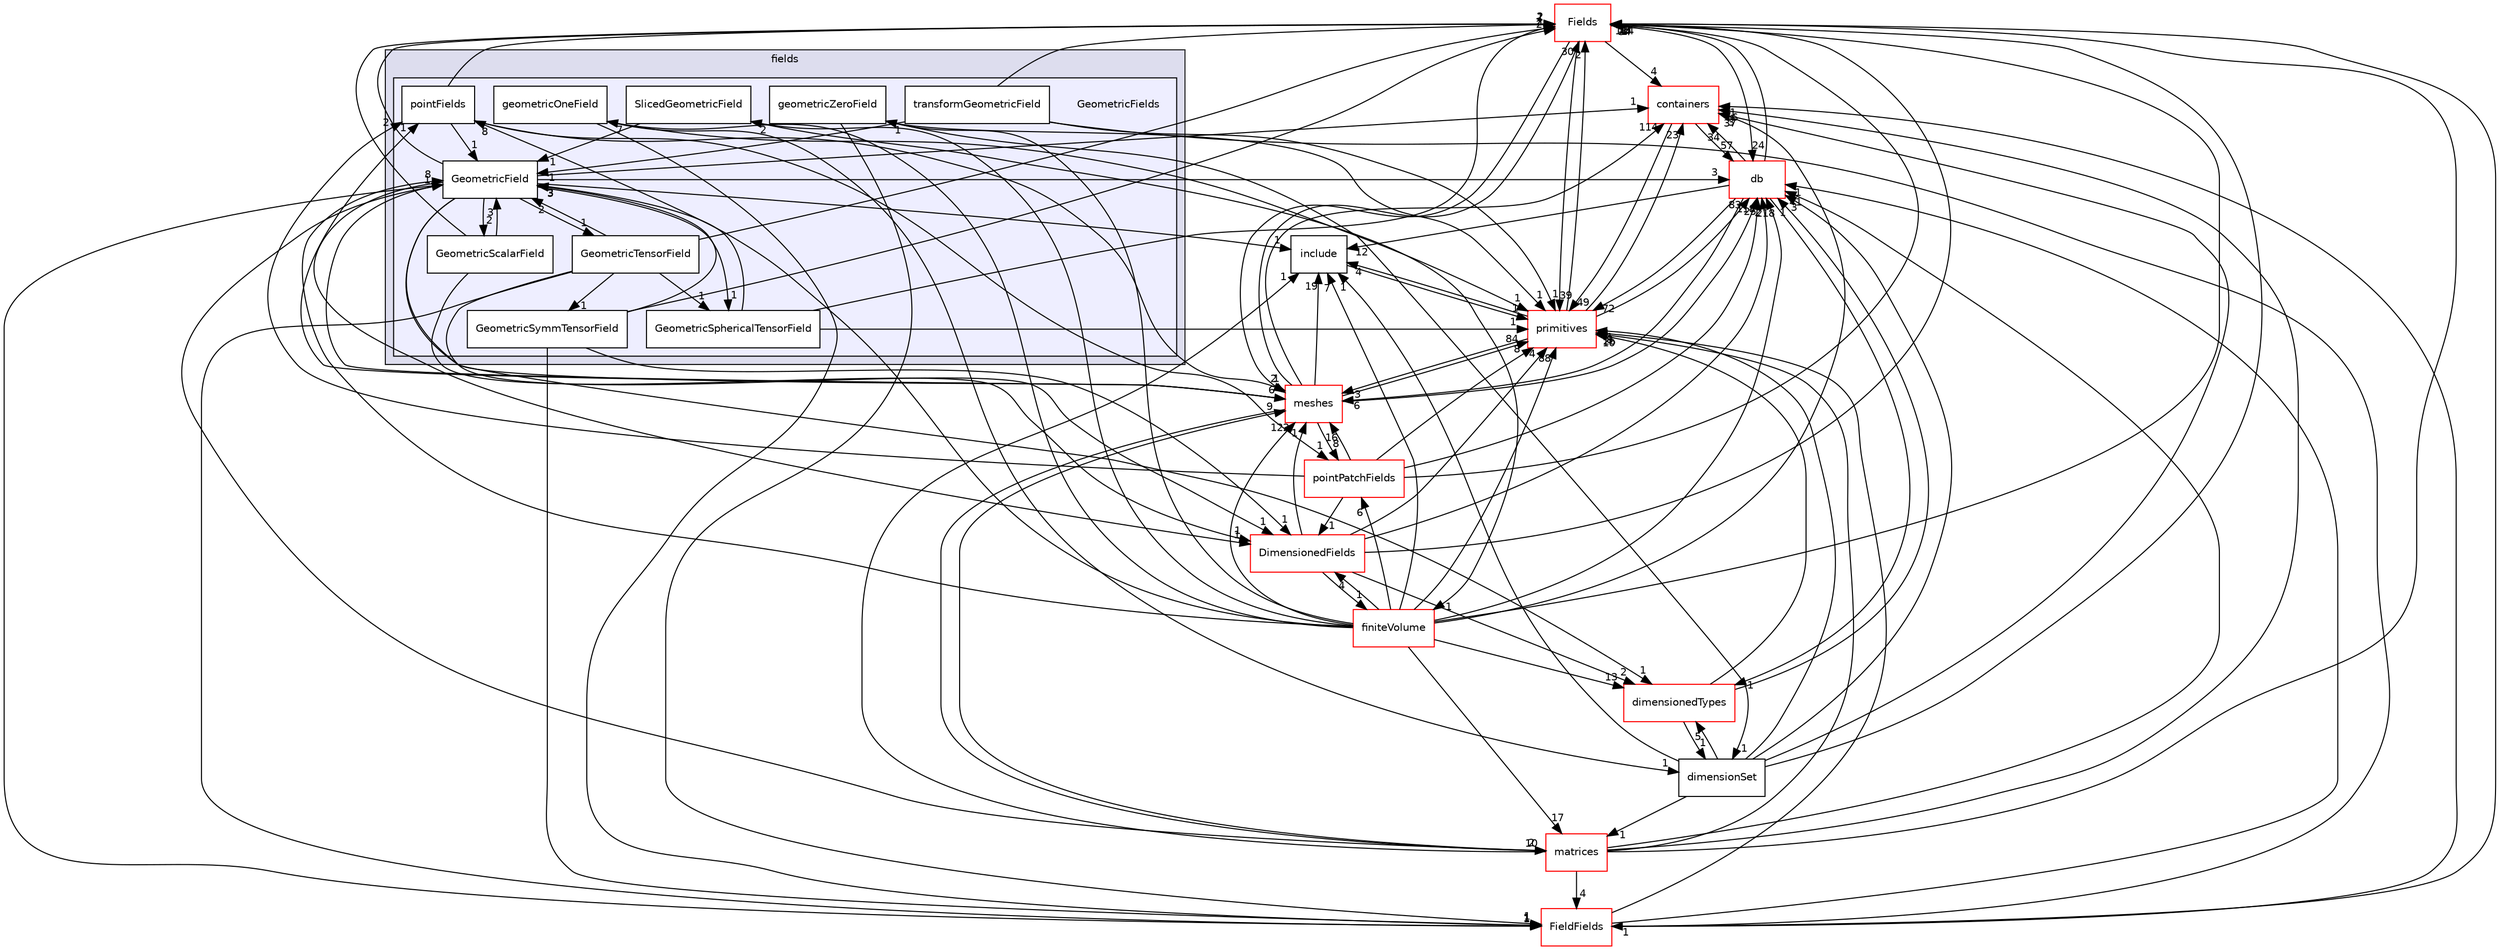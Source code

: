 digraph "src/OpenFOAM/fields/GeometricFields" {
  bgcolor=transparent;
  compound=true
  node [ fontsize="10", fontname="Helvetica"];
  edge [ labelfontsize="10", labelfontname="Helvetica"];
  subgraph clusterdir_962442b8f989d5529fab5e0f0e4ffb74 {
    graph [ bgcolor="#ddddee", pencolor="black", label="fields" fontname="Helvetica", fontsize="10", URL="dir_962442b8f989d5529fab5e0f0e4ffb74.html"]
  subgraph clusterdir_99558e6cce2e782cc8c86fe4c767e1e1 {
    graph [ bgcolor="#eeeeff", pencolor="black", label="" URL="dir_99558e6cce2e782cc8c86fe4c767e1e1.html"];
    dir_99558e6cce2e782cc8c86fe4c767e1e1 [shape=plaintext label="GeometricFields"];
    dir_cd8c242dbf9349898a9b717387ebe031 [shape=box label="GeometricField" color="black" fillcolor="white" style="filled" URL="dir_cd8c242dbf9349898a9b717387ebe031.html"];
    dir_3fe5c6ba658aa1bce054286b6bc64dba [shape=box label="geometricOneField" color="black" fillcolor="white" style="filled" URL="dir_3fe5c6ba658aa1bce054286b6bc64dba.html"];
    dir_8d94ff87ce93360797bbd9e601270b79 [shape=box label="GeometricScalarField" color="black" fillcolor="white" style="filled" URL="dir_8d94ff87ce93360797bbd9e601270b79.html"];
    dir_1511140f93c0ce1002d17a6bb313e786 [shape=box label="GeometricSphericalTensorField" color="black" fillcolor="white" style="filled" URL="dir_1511140f93c0ce1002d17a6bb313e786.html"];
    dir_02a55e4020468345e3b4cc1316f3bce2 [shape=box label="GeometricSymmTensorField" color="black" fillcolor="white" style="filled" URL="dir_02a55e4020468345e3b4cc1316f3bce2.html"];
    dir_5ce9b94a15d598509690339b73ab7566 [shape=box label="GeometricTensorField" color="black" fillcolor="white" style="filled" URL="dir_5ce9b94a15d598509690339b73ab7566.html"];
    dir_d502f7f1d1671c3d5d015b74a5c3d608 [shape=box label="geometricZeroField" color="black" fillcolor="white" style="filled" URL="dir_d502f7f1d1671c3d5d015b74a5c3d608.html"];
    dir_fb544a263ee5c7dab45167a96ac3aea6 [shape=box label="pointFields" color="black" fillcolor="white" style="filled" URL="dir_fb544a263ee5c7dab45167a96ac3aea6.html"];
    dir_5403329cc97bfc28bfbeddd45da2aeca [shape=box label="SlicedGeometricField" color="black" fillcolor="white" style="filled" URL="dir_5403329cc97bfc28bfbeddd45da2aeca.html"];
    dir_294f1234ecb570bb24e81c656b57300e [shape=box label="transformGeometricField" color="black" fillcolor="white" style="filled" URL="dir_294f1234ecb570bb24e81c656b57300e.html"];
  }
  }
  dir_7d364942a13d3ce50f6681364b448a98 [shape=box label="Fields" color="red" URL="dir_7d364942a13d3ce50f6681364b448a98.html"];
  dir_9bd15774b555cf7259a6fa18f99fe99b [shape=box label="finiteVolume" color="red" URL="dir_9bd15774b555cf7259a6fa18f99fe99b.html"];
  dir_8eb3a7b50b56ddbfb00a2ddef0a44ff7 [shape=box label="FieldFields" color="red" URL="dir_8eb3a7b50b56ddbfb00a2ddef0a44ff7.html"];
  dir_19d0872053bde092be81d7fe3f56cbf7 [shape=box label="containers" color="red" URL="dir_19d0872053bde092be81d7fe3f56cbf7.html"];
  dir_b07477ab37bc0cd7eb28fb569c691c21 [shape=box label="matrices" color="red" URL="dir_b07477ab37bc0cd7eb28fb569c691c21.html"];
  dir_ddfbc8513dac5f891eeb54fd21e599df [shape=box label="dimensionSet" URL="dir_ddfbc8513dac5f891eeb54fd21e599df.html"];
  dir_1c0ea8bf575d837c6744560b5bb2481c [shape=box label="pointPatchFields" color="red" URL="dir_1c0ea8bf575d837c6744560b5bb2481c.html"];
  dir_aa2423979fb45fc41c393a5db370ab21 [shape=box label="meshes" color="red" URL="dir_aa2423979fb45fc41c393a5db370ab21.html"];
  dir_d4979fdf35c07e0caec68718d229a4b4 [shape=box label="dimensionedTypes" color="red" URL="dir_d4979fdf35c07e0caec68718d229a4b4.html"];
  dir_63c634f7a7cfd679ac26c67fb30fc32f [shape=box label="db" color="red" URL="dir_63c634f7a7cfd679ac26c67fb30fc32f.html"];
  dir_3e50f45338116b169052b428016851aa [shape=box label="primitives" color="red" URL="dir_3e50f45338116b169052b428016851aa.html"];
  dir_e954e9f5966bc1c681a414ec8bd0ee15 [shape=box label="include" URL="dir_e954e9f5966bc1c681a414ec8bd0ee15.html"];
  dir_8c8bb42ce9b582caaa8128a267c381ba [shape=box label="DimensionedFields" color="red" URL="dir_8c8bb42ce9b582caaa8128a267c381ba.html"];
  dir_7d364942a13d3ce50f6681364b448a98->dir_19d0872053bde092be81d7fe3f56cbf7 [headlabel="4", labeldistance=1.5 headhref="dir_002037_001901.html"];
  dir_7d364942a13d3ce50f6681364b448a98->dir_aa2423979fb45fc41c393a5db370ab21 [headlabel="1", labeldistance=1.5 headhref="dir_002037_002226.html"];
  dir_7d364942a13d3ce50f6681364b448a98->dir_63c634f7a7cfd679ac26c67fb30fc32f [headlabel="24", labeldistance=1.5 headhref="dir_002037_001952.html"];
  dir_7d364942a13d3ce50f6681364b448a98->dir_3e50f45338116b169052b428016851aa [headlabel="39", labeldistance=1.5 headhref="dir_002037_002324.html"];
  dir_9bd15774b555cf7259a6fa18f99fe99b->dir_7d364942a13d3ce50f6681364b448a98 [headlabel="174", labeldistance=1.5 headhref="dir_000896_002037.html"];
  dir_9bd15774b555cf7259a6fa18f99fe99b->dir_fb544a263ee5c7dab45167a96ac3aea6 [headlabel="8", labeldistance=1.5 headhref="dir_000896_002065.html"];
  dir_9bd15774b555cf7259a6fa18f99fe99b->dir_19d0872053bde092be81d7fe3f56cbf7 [headlabel="37", labeldistance=1.5 headhref="dir_000896_001901.html"];
  dir_9bd15774b555cf7259a6fa18f99fe99b->dir_b07477ab37bc0cd7eb28fb569c691c21 [headlabel="17", labeldistance=1.5 headhref="dir_000896_002135.html"];
  dir_9bd15774b555cf7259a6fa18f99fe99b->dir_1c0ea8bf575d837c6744560b5bb2481c [headlabel="6", labeldistance=1.5 headhref="dir_000896_002068.html"];
  dir_9bd15774b555cf7259a6fa18f99fe99b->dir_aa2423979fb45fc41c393a5db370ab21 [headlabel="122", labeldistance=1.5 headhref="dir_000896_002226.html"];
  dir_9bd15774b555cf7259a6fa18f99fe99b->dir_d4979fdf35c07e0caec68718d229a4b4 [headlabel="13", labeldistance=1.5 headhref="dir_000896_002012.html"];
  dir_9bd15774b555cf7259a6fa18f99fe99b->dir_63c634f7a7cfd679ac26c67fb30fc32f [headlabel="218", labeldistance=1.5 headhref="dir_000896_001952.html"];
  dir_9bd15774b555cf7259a6fa18f99fe99b->dir_5403329cc97bfc28bfbeddd45da2aeca [headlabel="2", labeldistance=1.5 headhref="dir_000896_002066.html"];
  dir_9bd15774b555cf7259a6fa18f99fe99b->dir_3e50f45338116b169052b428016851aa [headlabel="88", labeldistance=1.5 headhref="dir_000896_002324.html"];
  dir_9bd15774b555cf7259a6fa18f99fe99b->dir_d502f7f1d1671c3d5d015b74a5c3d608 [headlabel="1", labeldistance=1.5 headhref="dir_000896_002064.html"];
  dir_9bd15774b555cf7259a6fa18f99fe99b->dir_e954e9f5966bc1c681a414ec8bd0ee15 [headlabel="7", labeldistance=1.5 headhref="dir_000896_002117.html"];
  dir_9bd15774b555cf7259a6fa18f99fe99b->dir_3fe5c6ba658aa1bce054286b6bc64dba [headlabel="7", labeldistance=1.5 headhref="dir_000896_002059.html"];
  dir_9bd15774b555cf7259a6fa18f99fe99b->dir_8c8bb42ce9b582caaa8128a267c381ba [headlabel="4", labeldistance=1.5 headhref="dir_000896_002022.html"];
  dir_9bd15774b555cf7259a6fa18f99fe99b->dir_cd8c242dbf9349898a9b717387ebe031 [headlabel="8", labeldistance=1.5 headhref="dir_000896_002058.html"];
  dir_8eb3a7b50b56ddbfb00a2ddef0a44ff7->dir_7d364942a13d3ce50f6681364b448a98 [headlabel="13", labeldistance=1.5 headhref="dir_002028_002037.html"];
  dir_8eb3a7b50b56ddbfb00a2ddef0a44ff7->dir_19d0872053bde092be81d7fe3f56cbf7 [headlabel="1", labeldistance=1.5 headhref="dir_002028_001901.html"];
  dir_8eb3a7b50b56ddbfb00a2ddef0a44ff7->dir_63c634f7a7cfd679ac26c67fb30fc32f [headlabel="1", labeldistance=1.5 headhref="dir_002028_001952.html"];
  dir_8eb3a7b50b56ddbfb00a2ddef0a44ff7->dir_3e50f45338116b169052b428016851aa [headlabel="8", labeldistance=1.5 headhref="dir_002028_002324.html"];
  dir_1511140f93c0ce1002d17a6bb313e786->dir_7d364942a13d3ce50f6681364b448a98 [headlabel="2", labeldistance=1.5 headhref="dir_002061_002037.html"];
  dir_1511140f93c0ce1002d17a6bb313e786->dir_3e50f45338116b169052b428016851aa [headlabel="1", labeldistance=1.5 headhref="dir_002061_002324.html"];
  dir_1511140f93c0ce1002d17a6bb313e786->dir_cd8c242dbf9349898a9b717387ebe031 [headlabel="3", labeldistance=1.5 headhref="dir_002061_002058.html"];
  dir_fb544a263ee5c7dab45167a96ac3aea6->dir_7d364942a13d3ce50f6681364b448a98 [headlabel="2", labeldistance=1.5 headhref="dir_002065_002037.html"];
  dir_fb544a263ee5c7dab45167a96ac3aea6->dir_1c0ea8bf575d837c6744560b5bb2481c [headlabel="1", labeldistance=1.5 headhref="dir_002065_002068.html"];
  dir_fb544a263ee5c7dab45167a96ac3aea6->dir_aa2423979fb45fc41c393a5db370ab21 [headlabel="2", labeldistance=1.5 headhref="dir_002065_002226.html"];
  dir_fb544a263ee5c7dab45167a96ac3aea6->dir_cd8c242dbf9349898a9b717387ebe031 [headlabel="1", labeldistance=1.5 headhref="dir_002065_002058.html"];
  dir_19d0872053bde092be81d7fe3f56cbf7->dir_63c634f7a7cfd679ac26c67fb30fc32f [headlabel="57", labeldistance=1.5 headhref="dir_001901_001952.html"];
  dir_19d0872053bde092be81d7fe3f56cbf7->dir_3e50f45338116b169052b428016851aa [headlabel="49", labeldistance=1.5 headhref="dir_001901_002324.html"];
  dir_b07477ab37bc0cd7eb28fb569c691c21->dir_7d364942a13d3ce50f6681364b448a98 [headlabel="32", labeldistance=1.5 headhref="dir_002135_002037.html"];
  dir_b07477ab37bc0cd7eb28fb569c691c21->dir_8eb3a7b50b56ddbfb00a2ddef0a44ff7 [headlabel="4", labeldistance=1.5 headhref="dir_002135_002028.html"];
  dir_b07477ab37bc0cd7eb28fb569c691c21->dir_19d0872053bde092be81d7fe3f56cbf7 [headlabel="16", labeldistance=1.5 headhref="dir_002135_001901.html"];
  dir_b07477ab37bc0cd7eb28fb569c691c21->dir_aa2423979fb45fc41c393a5db370ab21 [headlabel="9", labeldistance=1.5 headhref="dir_002135_002226.html"];
  dir_b07477ab37bc0cd7eb28fb569c691c21->dir_63c634f7a7cfd679ac26c67fb30fc32f [headlabel="41", labeldistance=1.5 headhref="dir_002135_001952.html"];
  dir_b07477ab37bc0cd7eb28fb569c691c21->dir_3e50f45338116b169052b428016851aa [headlabel="26", labeldistance=1.5 headhref="dir_002135_002324.html"];
  dir_b07477ab37bc0cd7eb28fb569c691c21->dir_e954e9f5966bc1c681a414ec8bd0ee15 [headlabel="1", labeldistance=1.5 headhref="dir_002135_002117.html"];
  dir_02a55e4020468345e3b4cc1316f3bce2->dir_7d364942a13d3ce50f6681364b448a98 [headlabel="2", labeldistance=1.5 headhref="dir_002062_002037.html"];
  dir_02a55e4020468345e3b4cc1316f3bce2->dir_8eb3a7b50b56ddbfb00a2ddef0a44ff7 [headlabel="1", labeldistance=1.5 headhref="dir_002062_002028.html"];
  dir_02a55e4020468345e3b4cc1316f3bce2->dir_8c8bb42ce9b582caaa8128a267c381ba [headlabel="1", labeldistance=1.5 headhref="dir_002062_002022.html"];
  dir_02a55e4020468345e3b4cc1316f3bce2->dir_cd8c242dbf9349898a9b717387ebe031 [headlabel="3", labeldistance=1.5 headhref="dir_002062_002058.html"];
  dir_ddfbc8513dac5f891eeb54fd21e599df->dir_7d364942a13d3ce50f6681364b448a98 [headlabel="1", labeldistance=1.5 headhref="dir_002019_002037.html"];
  dir_ddfbc8513dac5f891eeb54fd21e599df->dir_19d0872053bde092be81d7fe3f56cbf7 [headlabel="3", labeldistance=1.5 headhref="dir_002019_001901.html"];
  dir_ddfbc8513dac5f891eeb54fd21e599df->dir_b07477ab37bc0cd7eb28fb569c691c21 [headlabel="1", labeldistance=1.5 headhref="dir_002019_002135.html"];
  dir_ddfbc8513dac5f891eeb54fd21e599df->dir_d4979fdf35c07e0caec68718d229a4b4 [headlabel="5", labeldistance=1.5 headhref="dir_002019_002012.html"];
  dir_ddfbc8513dac5f891eeb54fd21e599df->dir_63c634f7a7cfd679ac26c67fb30fc32f [headlabel="3", labeldistance=1.5 headhref="dir_002019_001952.html"];
  dir_ddfbc8513dac5f891eeb54fd21e599df->dir_3e50f45338116b169052b428016851aa [headlabel="1", labeldistance=1.5 headhref="dir_002019_002324.html"];
  dir_ddfbc8513dac5f891eeb54fd21e599df->dir_e954e9f5966bc1c681a414ec8bd0ee15 [headlabel="1", labeldistance=1.5 headhref="dir_002019_002117.html"];
  dir_294f1234ecb570bb24e81c656b57300e->dir_7d364942a13d3ce50f6681364b448a98 [headlabel="1", labeldistance=1.5 headhref="dir_002067_002037.html"];
  dir_294f1234ecb570bb24e81c656b57300e->dir_8eb3a7b50b56ddbfb00a2ddef0a44ff7 [headlabel="1", labeldistance=1.5 headhref="dir_002067_002028.html"];
  dir_294f1234ecb570bb24e81c656b57300e->dir_3e50f45338116b169052b428016851aa [headlabel="1", labeldistance=1.5 headhref="dir_002067_002324.html"];
  dir_294f1234ecb570bb24e81c656b57300e->dir_cd8c242dbf9349898a9b717387ebe031 [headlabel="1", labeldistance=1.5 headhref="dir_002067_002058.html"];
  dir_1c0ea8bf575d837c6744560b5bb2481c->dir_7d364942a13d3ce50f6681364b448a98 [headlabel="34", labeldistance=1.5 headhref="dir_002068_002037.html"];
  dir_1c0ea8bf575d837c6744560b5bb2481c->dir_fb544a263ee5c7dab45167a96ac3aea6 [headlabel="2", labeldistance=1.5 headhref="dir_002068_002065.html"];
  dir_1c0ea8bf575d837c6744560b5bb2481c->dir_aa2423979fb45fc41c393a5db370ab21 [headlabel="16", labeldistance=1.5 headhref="dir_002068_002226.html"];
  dir_1c0ea8bf575d837c6744560b5bb2481c->dir_63c634f7a7cfd679ac26c67fb30fc32f [headlabel="25", labeldistance=1.5 headhref="dir_002068_001952.html"];
  dir_1c0ea8bf575d837c6744560b5bb2481c->dir_3e50f45338116b169052b428016851aa [headlabel="8", labeldistance=1.5 headhref="dir_002068_002324.html"];
  dir_1c0ea8bf575d837c6744560b5bb2481c->dir_8c8bb42ce9b582caaa8128a267c381ba [headlabel="1", labeldistance=1.5 headhref="dir_002068_002022.html"];
  dir_aa2423979fb45fc41c393a5db370ab21->dir_7d364942a13d3ce50f6681364b448a98 [headlabel="30", labeldistance=1.5 headhref="dir_002226_002037.html"];
  dir_aa2423979fb45fc41c393a5db370ab21->dir_fb544a263ee5c7dab45167a96ac3aea6 [headlabel="1", labeldistance=1.5 headhref="dir_002226_002065.html"];
  dir_aa2423979fb45fc41c393a5db370ab21->dir_19d0872053bde092be81d7fe3f56cbf7 [headlabel="114", labeldistance=1.5 headhref="dir_002226_001901.html"];
  dir_aa2423979fb45fc41c393a5db370ab21->dir_b07477ab37bc0cd7eb28fb569c691c21 [headlabel="10", labeldistance=1.5 headhref="dir_002226_002135.html"];
  dir_aa2423979fb45fc41c393a5db370ab21->dir_1c0ea8bf575d837c6744560b5bb2481c [headlabel="8", labeldistance=1.5 headhref="dir_002226_002068.html"];
  dir_aa2423979fb45fc41c393a5db370ab21->dir_63c634f7a7cfd679ac26c67fb30fc32f [headlabel="118", labeldistance=1.5 headhref="dir_002226_001952.html"];
  dir_aa2423979fb45fc41c393a5db370ab21->dir_3e50f45338116b169052b428016851aa [headlabel="84", labeldistance=1.5 headhref="dir_002226_002324.html"];
  dir_aa2423979fb45fc41c393a5db370ab21->dir_e954e9f5966bc1c681a414ec8bd0ee15 [headlabel="19", labeldistance=1.5 headhref="dir_002226_002117.html"];
  dir_aa2423979fb45fc41c393a5db370ab21->dir_cd8c242dbf9349898a9b717387ebe031 [headlabel="1", labeldistance=1.5 headhref="dir_002226_002058.html"];
  dir_d4979fdf35c07e0caec68718d229a4b4->dir_ddfbc8513dac5f891eeb54fd21e599df [headlabel="1", labeldistance=1.5 headhref="dir_002012_002019.html"];
  dir_d4979fdf35c07e0caec68718d229a4b4->dir_63c634f7a7cfd679ac26c67fb30fc32f [headlabel="1", labeldistance=1.5 headhref="dir_002012_001952.html"];
  dir_d4979fdf35c07e0caec68718d229a4b4->dir_3e50f45338116b169052b428016851aa [headlabel="10", labeldistance=1.5 headhref="dir_002012_002324.html"];
  dir_8d94ff87ce93360797bbd9e601270b79->dir_7d364942a13d3ce50f6681364b448a98 [headlabel="2", labeldistance=1.5 headhref="dir_002060_002037.html"];
  dir_8d94ff87ce93360797bbd9e601270b79->dir_8c8bb42ce9b582caaa8128a267c381ba [headlabel="1", labeldistance=1.5 headhref="dir_002060_002022.html"];
  dir_8d94ff87ce93360797bbd9e601270b79->dir_cd8c242dbf9349898a9b717387ebe031 [headlabel="3", labeldistance=1.5 headhref="dir_002060_002058.html"];
  dir_63c634f7a7cfd679ac26c67fb30fc32f->dir_7d364942a13d3ce50f6681364b448a98 [headlabel="1", labeldistance=1.5 headhref="dir_001952_002037.html"];
  dir_63c634f7a7cfd679ac26c67fb30fc32f->dir_19d0872053bde092be81d7fe3f56cbf7 [headlabel="34", labeldistance=1.5 headhref="dir_001952_001901.html"];
  dir_63c634f7a7cfd679ac26c67fb30fc32f->dir_aa2423979fb45fc41c393a5db370ab21 [headlabel="6", labeldistance=1.5 headhref="dir_001952_002226.html"];
  dir_63c634f7a7cfd679ac26c67fb30fc32f->dir_d4979fdf35c07e0caec68718d229a4b4 [headlabel="1", labeldistance=1.5 headhref="dir_001952_002012.html"];
  dir_63c634f7a7cfd679ac26c67fb30fc32f->dir_3e50f45338116b169052b428016851aa [headlabel="72", labeldistance=1.5 headhref="dir_001952_002324.html"];
  dir_63c634f7a7cfd679ac26c67fb30fc32f->dir_e954e9f5966bc1c681a414ec8bd0ee15 [headlabel="12", labeldistance=1.5 headhref="dir_001952_002117.html"];
  dir_3e50f45338116b169052b428016851aa->dir_7d364942a13d3ce50f6681364b448a98 [headlabel="2", labeldistance=1.5 headhref="dir_002324_002037.html"];
  dir_3e50f45338116b169052b428016851aa->dir_19d0872053bde092be81d7fe3f56cbf7 [headlabel="23", labeldistance=1.5 headhref="dir_002324_001901.html"];
  dir_3e50f45338116b169052b428016851aa->dir_aa2423979fb45fc41c393a5db370ab21 [headlabel="3", labeldistance=1.5 headhref="dir_002324_002226.html"];
  dir_3e50f45338116b169052b428016851aa->dir_63c634f7a7cfd679ac26c67fb30fc32f [headlabel="83", labeldistance=1.5 headhref="dir_002324_001952.html"];
  dir_3e50f45338116b169052b428016851aa->dir_e954e9f5966bc1c681a414ec8bd0ee15 [headlabel="4", labeldistance=1.5 headhref="dir_002324_002117.html"];
  dir_5403329cc97bfc28bfbeddd45da2aeca->dir_9bd15774b555cf7259a6fa18f99fe99b [headlabel="1", labeldistance=1.5 headhref="dir_002066_000896.html"];
  dir_5403329cc97bfc28bfbeddd45da2aeca->dir_cd8c242dbf9349898a9b717387ebe031 [headlabel="1", labeldistance=1.5 headhref="dir_002066_002058.html"];
  dir_d502f7f1d1671c3d5d015b74a5c3d608->dir_8eb3a7b50b56ddbfb00a2ddef0a44ff7 [headlabel="1", labeldistance=1.5 headhref="dir_002064_002028.html"];
  dir_d502f7f1d1671c3d5d015b74a5c3d608->dir_ddfbc8513dac5f891eeb54fd21e599df [headlabel="1", labeldistance=1.5 headhref="dir_002064_002019.html"];
  dir_d502f7f1d1671c3d5d015b74a5c3d608->dir_3e50f45338116b169052b428016851aa [headlabel="1", labeldistance=1.5 headhref="dir_002064_002324.html"];
  dir_e954e9f5966bc1c681a414ec8bd0ee15->dir_3e50f45338116b169052b428016851aa [headlabel="1", labeldistance=1.5 headhref="dir_002117_002324.html"];
  dir_3fe5c6ba658aa1bce054286b6bc64dba->dir_8eb3a7b50b56ddbfb00a2ddef0a44ff7 [headlabel="1", labeldistance=1.5 headhref="dir_002059_002028.html"];
  dir_3fe5c6ba658aa1bce054286b6bc64dba->dir_ddfbc8513dac5f891eeb54fd21e599df [headlabel="1", labeldistance=1.5 headhref="dir_002059_002019.html"];
  dir_3fe5c6ba658aa1bce054286b6bc64dba->dir_3e50f45338116b169052b428016851aa [headlabel="1", labeldistance=1.5 headhref="dir_002059_002324.html"];
  dir_5ce9b94a15d598509690339b73ab7566->dir_7d364942a13d3ce50f6681364b448a98 [headlabel="2", labeldistance=1.5 headhref="dir_002063_002037.html"];
  dir_5ce9b94a15d598509690339b73ab7566->dir_8eb3a7b50b56ddbfb00a2ddef0a44ff7 [headlabel="1", labeldistance=1.5 headhref="dir_002063_002028.html"];
  dir_5ce9b94a15d598509690339b73ab7566->dir_1511140f93c0ce1002d17a6bb313e786 [headlabel="1", labeldistance=1.5 headhref="dir_002063_002061.html"];
  dir_5ce9b94a15d598509690339b73ab7566->dir_02a55e4020468345e3b4cc1316f3bce2 [headlabel="1", labeldistance=1.5 headhref="dir_002063_002062.html"];
  dir_5ce9b94a15d598509690339b73ab7566->dir_8c8bb42ce9b582caaa8128a267c381ba [headlabel="1", labeldistance=1.5 headhref="dir_002063_002022.html"];
  dir_5ce9b94a15d598509690339b73ab7566->dir_cd8c242dbf9349898a9b717387ebe031 [headlabel="2", labeldistance=1.5 headhref="dir_002063_002058.html"];
  dir_8c8bb42ce9b582caaa8128a267c381ba->dir_7d364942a13d3ce50f6681364b448a98 [headlabel="15", labeldistance=1.5 headhref="dir_002022_002037.html"];
  dir_8c8bb42ce9b582caaa8128a267c381ba->dir_9bd15774b555cf7259a6fa18f99fe99b [headlabel="1", labeldistance=1.5 headhref="dir_002022_000896.html"];
  dir_8c8bb42ce9b582caaa8128a267c381ba->dir_aa2423979fb45fc41c393a5db370ab21 [headlabel="1", labeldistance=1.5 headhref="dir_002022_002226.html"];
  dir_8c8bb42ce9b582caaa8128a267c381ba->dir_d4979fdf35c07e0caec68718d229a4b4 [headlabel="2", labeldistance=1.5 headhref="dir_002022_002012.html"];
  dir_8c8bb42ce9b582caaa8128a267c381ba->dir_63c634f7a7cfd679ac26c67fb30fc32f [headlabel="2", labeldistance=1.5 headhref="dir_002022_001952.html"];
  dir_8c8bb42ce9b582caaa8128a267c381ba->dir_3e50f45338116b169052b428016851aa [headlabel="4", labeldistance=1.5 headhref="dir_002022_002324.html"];
  dir_cd8c242dbf9349898a9b717387ebe031->dir_7d364942a13d3ce50f6681364b448a98 [headlabel="2", labeldistance=1.5 headhref="dir_002058_002037.html"];
  dir_cd8c242dbf9349898a9b717387ebe031->dir_8eb3a7b50b56ddbfb00a2ddef0a44ff7 [headlabel="1", labeldistance=1.5 headhref="dir_002058_002028.html"];
  dir_cd8c242dbf9349898a9b717387ebe031->dir_1511140f93c0ce1002d17a6bb313e786 [headlabel="1", labeldistance=1.5 headhref="dir_002058_002061.html"];
  dir_cd8c242dbf9349898a9b717387ebe031->dir_19d0872053bde092be81d7fe3f56cbf7 [headlabel="1", labeldistance=1.5 headhref="dir_002058_001901.html"];
  dir_cd8c242dbf9349898a9b717387ebe031->dir_b07477ab37bc0cd7eb28fb569c691c21 [headlabel="2", labeldistance=1.5 headhref="dir_002058_002135.html"];
  dir_cd8c242dbf9349898a9b717387ebe031->dir_aa2423979fb45fc41c393a5db370ab21 [headlabel="6", labeldistance=1.5 headhref="dir_002058_002226.html"];
  dir_cd8c242dbf9349898a9b717387ebe031->dir_d4979fdf35c07e0caec68718d229a4b4 [headlabel="1", labeldistance=1.5 headhref="dir_002058_002012.html"];
  dir_cd8c242dbf9349898a9b717387ebe031->dir_8d94ff87ce93360797bbd9e601270b79 [headlabel="2", labeldistance=1.5 headhref="dir_002058_002060.html"];
  dir_cd8c242dbf9349898a9b717387ebe031->dir_63c634f7a7cfd679ac26c67fb30fc32f [headlabel="3", labeldistance=1.5 headhref="dir_002058_001952.html"];
  dir_cd8c242dbf9349898a9b717387ebe031->dir_e954e9f5966bc1c681a414ec8bd0ee15 [headlabel="1", labeldistance=1.5 headhref="dir_002058_002117.html"];
  dir_cd8c242dbf9349898a9b717387ebe031->dir_5ce9b94a15d598509690339b73ab7566 [headlabel="1", labeldistance=1.5 headhref="dir_002058_002063.html"];
  dir_cd8c242dbf9349898a9b717387ebe031->dir_8c8bb42ce9b582caaa8128a267c381ba [headlabel="1", labeldistance=1.5 headhref="dir_002058_002022.html"];
}
